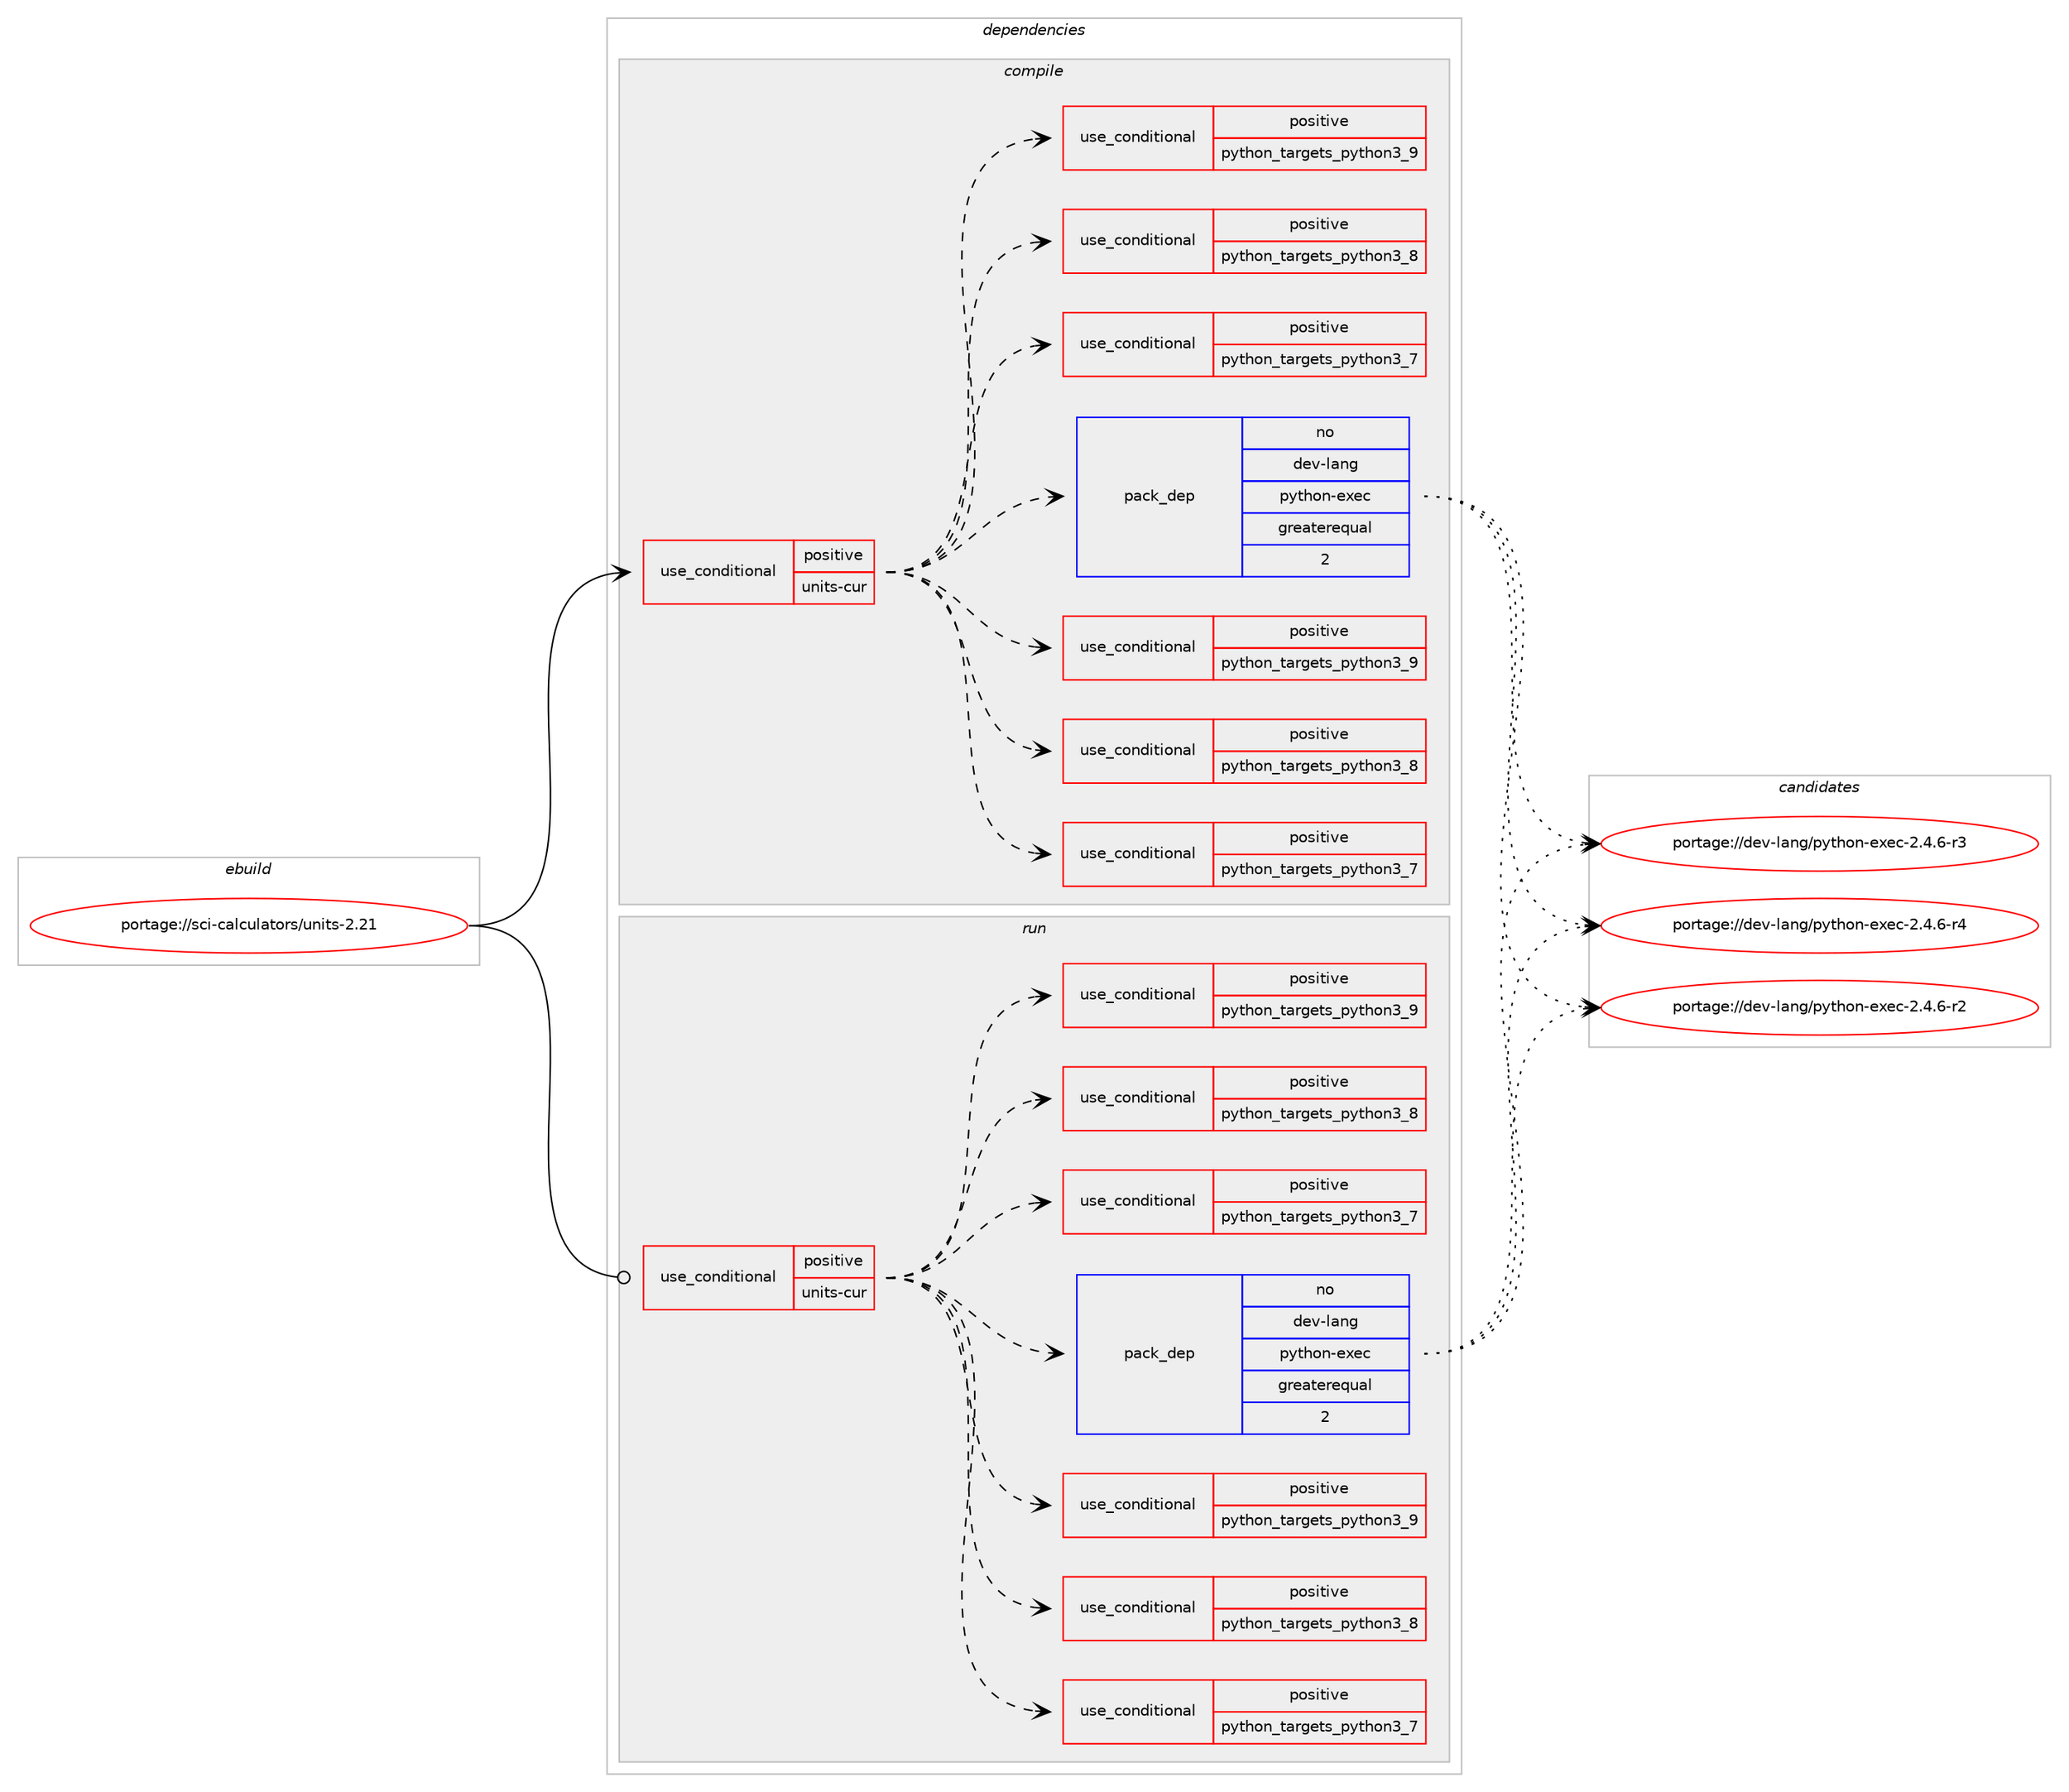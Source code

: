 digraph prolog {

# *************
# Graph options
# *************

newrank=true;
concentrate=true;
compound=true;
graph [rankdir=LR,fontname=Helvetica,fontsize=10,ranksep=1.5];#, ranksep=2.5, nodesep=0.2];
edge  [arrowhead=vee];
node  [fontname=Helvetica,fontsize=10];

# **********
# The ebuild
# **********

subgraph cluster_leftcol {
color=gray;
rank=same;
label=<<i>ebuild</i>>;
id [label="portage://sci-calculators/units-2.21", color=red, width=4, href="../sci-calculators/units-2.21.svg"];
}

# ****************
# The dependencies
# ****************

subgraph cluster_midcol {
color=gray;
label=<<i>dependencies</i>>;
subgraph cluster_compile {
fillcolor="#eeeeee";
style=filled;
label=<<i>compile</i>>;
subgraph cond1480 {
dependency2136 [label=<<TABLE BORDER="0" CELLBORDER="1" CELLSPACING="0" CELLPADDING="4"><TR><TD ROWSPAN="3" CELLPADDING="10">use_conditional</TD></TR><TR><TD>positive</TD></TR><TR><TD>units-cur</TD></TR></TABLE>>, shape=none, color=red];
subgraph cond1481 {
dependency2137 [label=<<TABLE BORDER="0" CELLBORDER="1" CELLSPACING="0" CELLPADDING="4"><TR><TD ROWSPAN="3" CELLPADDING="10">use_conditional</TD></TR><TR><TD>positive</TD></TR><TR><TD>python_targets_python3_7</TD></TR></TABLE>>, shape=none, color=red];
# *** BEGIN UNKNOWN DEPENDENCY TYPE (TODO) ***
# dependency2137 -> package_dependency(portage://sci-calculators/units-2.21,install,no,dev-lang,python,none,[,,],[slot(3.7)],[])
# *** END UNKNOWN DEPENDENCY TYPE (TODO) ***

}
dependency2136:e -> dependency2137:w [weight=20,style="dashed",arrowhead="vee"];
subgraph cond1482 {
dependency2138 [label=<<TABLE BORDER="0" CELLBORDER="1" CELLSPACING="0" CELLPADDING="4"><TR><TD ROWSPAN="3" CELLPADDING="10">use_conditional</TD></TR><TR><TD>positive</TD></TR><TR><TD>python_targets_python3_8</TD></TR></TABLE>>, shape=none, color=red];
# *** BEGIN UNKNOWN DEPENDENCY TYPE (TODO) ***
# dependency2138 -> package_dependency(portage://sci-calculators/units-2.21,install,no,dev-lang,python,none,[,,],[slot(3.8)],[])
# *** END UNKNOWN DEPENDENCY TYPE (TODO) ***

}
dependency2136:e -> dependency2138:w [weight=20,style="dashed",arrowhead="vee"];
subgraph cond1483 {
dependency2139 [label=<<TABLE BORDER="0" CELLBORDER="1" CELLSPACING="0" CELLPADDING="4"><TR><TD ROWSPAN="3" CELLPADDING="10">use_conditional</TD></TR><TR><TD>positive</TD></TR><TR><TD>python_targets_python3_9</TD></TR></TABLE>>, shape=none, color=red];
# *** BEGIN UNKNOWN DEPENDENCY TYPE (TODO) ***
# dependency2139 -> package_dependency(portage://sci-calculators/units-2.21,install,no,dev-lang,python,none,[,,],[slot(3.9)],[])
# *** END UNKNOWN DEPENDENCY TYPE (TODO) ***

}
dependency2136:e -> dependency2139:w [weight=20,style="dashed",arrowhead="vee"];
subgraph pack616 {
dependency2140 [label=<<TABLE BORDER="0" CELLBORDER="1" CELLSPACING="0" CELLPADDING="4" WIDTH="220"><TR><TD ROWSPAN="6" CELLPADDING="30">pack_dep</TD></TR><TR><TD WIDTH="110">no</TD></TR><TR><TD>dev-lang</TD></TR><TR><TD>python-exec</TD></TR><TR><TD>greaterequal</TD></TR><TR><TD>2</TD></TR></TABLE>>, shape=none, color=blue];
}
dependency2136:e -> dependency2140:w [weight=20,style="dashed",arrowhead="vee"];
subgraph cond1484 {
dependency2141 [label=<<TABLE BORDER="0" CELLBORDER="1" CELLSPACING="0" CELLPADDING="4"><TR><TD ROWSPAN="3" CELLPADDING="10">use_conditional</TD></TR><TR><TD>positive</TD></TR><TR><TD>python_targets_python3_7</TD></TR></TABLE>>, shape=none, color=red];
# *** BEGIN UNKNOWN DEPENDENCY TYPE (TODO) ***
# dependency2141 -> package_dependency(portage://sci-calculators/units-2.21,install,no,dev-python,future,none,[,,],[],[use(optenable(python_targets_python3_7),negative),use(disable(python_single_target_python3_7),negative),use(optenable(python_targets_python3_8),negative),use(disable(python_single_target_python3_8),negative),use(optenable(python_targets_python3_9),negative),use(disable(python_single_target_python3_9),negative)])
# *** END UNKNOWN DEPENDENCY TYPE (TODO) ***

# *** BEGIN UNKNOWN DEPENDENCY TYPE (TODO) ***
# dependency2141 -> package_dependency(portage://sci-calculators/units-2.21,install,no,dev-python,requests,none,[,,],[],[use(optenable(python_targets_python3_7),negative),use(disable(python_single_target_python3_7),negative),use(optenable(python_targets_python3_8),negative),use(disable(python_single_target_python3_8),negative),use(optenable(python_targets_python3_9),negative),use(disable(python_single_target_python3_9),negative)])
# *** END UNKNOWN DEPENDENCY TYPE (TODO) ***

}
dependency2136:e -> dependency2141:w [weight=20,style="dashed",arrowhead="vee"];
subgraph cond1485 {
dependency2142 [label=<<TABLE BORDER="0" CELLBORDER="1" CELLSPACING="0" CELLPADDING="4"><TR><TD ROWSPAN="3" CELLPADDING="10">use_conditional</TD></TR><TR><TD>positive</TD></TR><TR><TD>python_targets_python3_8</TD></TR></TABLE>>, shape=none, color=red];
# *** BEGIN UNKNOWN DEPENDENCY TYPE (TODO) ***
# dependency2142 -> package_dependency(portage://sci-calculators/units-2.21,install,no,dev-python,future,none,[,,],[],[use(optenable(python_targets_python3_7),negative),use(disable(python_single_target_python3_7),negative),use(optenable(python_targets_python3_8),negative),use(disable(python_single_target_python3_8),negative),use(optenable(python_targets_python3_9),negative),use(disable(python_single_target_python3_9),negative)])
# *** END UNKNOWN DEPENDENCY TYPE (TODO) ***

# *** BEGIN UNKNOWN DEPENDENCY TYPE (TODO) ***
# dependency2142 -> package_dependency(portage://sci-calculators/units-2.21,install,no,dev-python,requests,none,[,,],[],[use(optenable(python_targets_python3_7),negative),use(disable(python_single_target_python3_7),negative),use(optenable(python_targets_python3_8),negative),use(disable(python_single_target_python3_8),negative),use(optenable(python_targets_python3_9),negative),use(disable(python_single_target_python3_9),negative)])
# *** END UNKNOWN DEPENDENCY TYPE (TODO) ***

}
dependency2136:e -> dependency2142:w [weight=20,style="dashed",arrowhead="vee"];
subgraph cond1486 {
dependency2143 [label=<<TABLE BORDER="0" CELLBORDER="1" CELLSPACING="0" CELLPADDING="4"><TR><TD ROWSPAN="3" CELLPADDING="10">use_conditional</TD></TR><TR><TD>positive</TD></TR><TR><TD>python_targets_python3_9</TD></TR></TABLE>>, shape=none, color=red];
# *** BEGIN UNKNOWN DEPENDENCY TYPE (TODO) ***
# dependency2143 -> package_dependency(portage://sci-calculators/units-2.21,install,no,dev-python,future,none,[,,],[],[use(optenable(python_targets_python3_7),negative),use(disable(python_single_target_python3_7),negative),use(optenable(python_targets_python3_8),negative),use(disable(python_single_target_python3_8),negative),use(optenable(python_targets_python3_9),negative),use(disable(python_single_target_python3_9),negative)])
# *** END UNKNOWN DEPENDENCY TYPE (TODO) ***

# *** BEGIN UNKNOWN DEPENDENCY TYPE (TODO) ***
# dependency2143 -> package_dependency(portage://sci-calculators/units-2.21,install,no,dev-python,requests,none,[,,],[],[use(optenable(python_targets_python3_7),negative),use(disable(python_single_target_python3_7),negative),use(optenable(python_targets_python3_8),negative),use(disable(python_single_target_python3_8),negative),use(optenable(python_targets_python3_9),negative),use(disable(python_single_target_python3_9),negative)])
# *** END UNKNOWN DEPENDENCY TYPE (TODO) ***

}
dependency2136:e -> dependency2143:w [weight=20,style="dashed",arrowhead="vee"];
}
id:e -> dependency2136:w [weight=20,style="solid",arrowhead="vee"];
# *** BEGIN UNKNOWN DEPENDENCY TYPE (TODO) ***
# id -> package_dependency(portage://sci-calculators/units-2.21,install,no,sys-libs,readline,none,[,,],any_same_slot,[])
# *** END UNKNOWN DEPENDENCY TYPE (TODO) ***

}
subgraph cluster_compileandrun {
fillcolor="#eeeeee";
style=filled;
label=<<i>compile and run</i>>;
}
subgraph cluster_run {
fillcolor="#eeeeee";
style=filled;
label=<<i>run</i>>;
subgraph cond1487 {
dependency2144 [label=<<TABLE BORDER="0" CELLBORDER="1" CELLSPACING="0" CELLPADDING="4"><TR><TD ROWSPAN="3" CELLPADDING="10">use_conditional</TD></TR><TR><TD>positive</TD></TR><TR><TD>units-cur</TD></TR></TABLE>>, shape=none, color=red];
subgraph cond1488 {
dependency2145 [label=<<TABLE BORDER="0" CELLBORDER="1" CELLSPACING="0" CELLPADDING="4"><TR><TD ROWSPAN="3" CELLPADDING="10">use_conditional</TD></TR><TR><TD>positive</TD></TR><TR><TD>python_targets_python3_7</TD></TR></TABLE>>, shape=none, color=red];
# *** BEGIN UNKNOWN DEPENDENCY TYPE (TODO) ***
# dependency2145 -> package_dependency(portage://sci-calculators/units-2.21,run,no,dev-lang,python,none,[,,],[slot(3.7)],[])
# *** END UNKNOWN DEPENDENCY TYPE (TODO) ***

}
dependency2144:e -> dependency2145:w [weight=20,style="dashed",arrowhead="vee"];
subgraph cond1489 {
dependency2146 [label=<<TABLE BORDER="0" CELLBORDER="1" CELLSPACING="0" CELLPADDING="4"><TR><TD ROWSPAN="3" CELLPADDING="10">use_conditional</TD></TR><TR><TD>positive</TD></TR><TR><TD>python_targets_python3_8</TD></TR></TABLE>>, shape=none, color=red];
# *** BEGIN UNKNOWN DEPENDENCY TYPE (TODO) ***
# dependency2146 -> package_dependency(portage://sci-calculators/units-2.21,run,no,dev-lang,python,none,[,,],[slot(3.8)],[])
# *** END UNKNOWN DEPENDENCY TYPE (TODO) ***

}
dependency2144:e -> dependency2146:w [weight=20,style="dashed",arrowhead="vee"];
subgraph cond1490 {
dependency2147 [label=<<TABLE BORDER="0" CELLBORDER="1" CELLSPACING="0" CELLPADDING="4"><TR><TD ROWSPAN="3" CELLPADDING="10">use_conditional</TD></TR><TR><TD>positive</TD></TR><TR><TD>python_targets_python3_9</TD></TR></TABLE>>, shape=none, color=red];
# *** BEGIN UNKNOWN DEPENDENCY TYPE (TODO) ***
# dependency2147 -> package_dependency(portage://sci-calculators/units-2.21,run,no,dev-lang,python,none,[,,],[slot(3.9)],[])
# *** END UNKNOWN DEPENDENCY TYPE (TODO) ***

}
dependency2144:e -> dependency2147:w [weight=20,style="dashed",arrowhead="vee"];
subgraph pack617 {
dependency2148 [label=<<TABLE BORDER="0" CELLBORDER="1" CELLSPACING="0" CELLPADDING="4" WIDTH="220"><TR><TD ROWSPAN="6" CELLPADDING="30">pack_dep</TD></TR><TR><TD WIDTH="110">no</TD></TR><TR><TD>dev-lang</TD></TR><TR><TD>python-exec</TD></TR><TR><TD>greaterequal</TD></TR><TR><TD>2</TD></TR></TABLE>>, shape=none, color=blue];
}
dependency2144:e -> dependency2148:w [weight=20,style="dashed",arrowhead="vee"];
subgraph cond1491 {
dependency2149 [label=<<TABLE BORDER="0" CELLBORDER="1" CELLSPACING="0" CELLPADDING="4"><TR><TD ROWSPAN="3" CELLPADDING="10">use_conditional</TD></TR><TR><TD>positive</TD></TR><TR><TD>python_targets_python3_7</TD></TR></TABLE>>, shape=none, color=red];
# *** BEGIN UNKNOWN DEPENDENCY TYPE (TODO) ***
# dependency2149 -> package_dependency(portage://sci-calculators/units-2.21,run,no,dev-python,future,none,[,,],[],[use(optenable(python_targets_python3_7),negative),use(disable(python_single_target_python3_7),negative),use(optenable(python_targets_python3_8),negative),use(disable(python_single_target_python3_8),negative),use(optenable(python_targets_python3_9),negative),use(disable(python_single_target_python3_9),negative)])
# *** END UNKNOWN DEPENDENCY TYPE (TODO) ***

# *** BEGIN UNKNOWN DEPENDENCY TYPE (TODO) ***
# dependency2149 -> package_dependency(portage://sci-calculators/units-2.21,run,no,dev-python,requests,none,[,,],[],[use(optenable(python_targets_python3_7),negative),use(disable(python_single_target_python3_7),negative),use(optenable(python_targets_python3_8),negative),use(disable(python_single_target_python3_8),negative),use(optenable(python_targets_python3_9),negative),use(disable(python_single_target_python3_9),negative)])
# *** END UNKNOWN DEPENDENCY TYPE (TODO) ***

}
dependency2144:e -> dependency2149:w [weight=20,style="dashed",arrowhead="vee"];
subgraph cond1492 {
dependency2150 [label=<<TABLE BORDER="0" CELLBORDER="1" CELLSPACING="0" CELLPADDING="4"><TR><TD ROWSPAN="3" CELLPADDING="10">use_conditional</TD></TR><TR><TD>positive</TD></TR><TR><TD>python_targets_python3_8</TD></TR></TABLE>>, shape=none, color=red];
# *** BEGIN UNKNOWN DEPENDENCY TYPE (TODO) ***
# dependency2150 -> package_dependency(portage://sci-calculators/units-2.21,run,no,dev-python,future,none,[,,],[],[use(optenable(python_targets_python3_7),negative),use(disable(python_single_target_python3_7),negative),use(optenable(python_targets_python3_8),negative),use(disable(python_single_target_python3_8),negative),use(optenable(python_targets_python3_9),negative),use(disable(python_single_target_python3_9),negative)])
# *** END UNKNOWN DEPENDENCY TYPE (TODO) ***

# *** BEGIN UNKNOWN DEPENDENCY TYPE (TODO) ***
# dependency2150 -> package_dependency(portage://sci-calculators/units-2.21,run,no,dev-python,requests,none,[,,],[],[use(optenable(python_targets_python3_7),negative),use(disable(python_single_target_python3_7),negative),use(optenable(python_targets_python3_8),negative),use(disable(python_single_target_python3_8),negative),use(optenable(python_targets_python3_9),negative),use(disable(python_single_target_python3_9),negative)])
# *** END UNKNOWN DEPENDENCY TYPE (TODO) ***

}
dependency2144:e -> dependency2150:w [weight=20,style="dashed",arrowhead="vee"];
subgraph cond1493 {
dependency2151 [label=<<TABLE BORDER="0" CELLBORDER="1" CELLSPACING="0" CELLPADDING="4"><TR><TD ROWSPAN="3" CELLPADDING="10">use_conditional</TD></TR><TR><TD>positive</TD></TR><TR><TD>python_targets_python3_9</TD></TR></TABLE>>, shape=none, color=red];
# *** BEGIN UNKNOWN DEPENDENCY TYPE (TODO) ***
# dependency2151 -> package_dependency(portage://sci-calculators/units-2.21,run,no,dev-python,future,none,[,,],[],[use(optenable(python_targets_python3_7),negative),use(disable(python_single_target_python3_7),negative),use(optenable(python_targets_python3_8),negative),use(disable(python_single_target_python3_8),negative),use(optenable(python_targets_python3_9),negative),use(disable(python_single_target_python3_9),negative)])
# *** END UNKNOWN DEPENDENCY TYPE (TODO) ***

# *** BEGIN UNKNOWN DEPENDENCY TYPE (TODO) ***
# dependency2151 -> package_dependency(portage://sci-calculators/units-2.21,run,no,dev-python,requests,none,[,,],[],[use(optenable(python_targets_python3_7),negative),use(disable(python_single_target_python3_7),negative),use(optenable(python_targets_python3_8),negative),use(disable(python_single_target_python3_8),negative),use(optenable(python_targets_python3_9),negative),use(disable(python_single_target_python3_9),negative)])
# *** END UNKNOWN DEPENDENCY TYPE (TODO) ***

}
dependency2144:e -> dependency2151:w [weight=20,style="dashed",arrowhead="vee"];
}
id:e -> dependency2144:w [weight=20,style="solid",arrowhead="odot"];
# *** BEGIN UNKNOWN DEPENDENCY TYPE (TODO) ***
# id -> package_dependency(portage://sci-calculators/units-2.21,run,no,sys-libs,readline,none,[,,],any_same_slot,[])
# *** END UNKNOWN DEPENDENCY TYPE (TODO) ***

}
}

# **************
# The candidates
# **************

subgraph cluster_choices {
rank=same;
color=gray;
label=<<i>candidates</i>>;

subgraph choice616 {
color=black;
nodesep=1;
choice10010111845108971101034711212111610411111045101120101994550465246544511450 [label="portage://dev-lang/python-exec-2.4.6-r2", color=red, width=4,href="../dev-lang/python-exec-2.4.6-r2.svg"];
choice10010111845108971101034711212111610411111045101120101994550465246544511451 [label="portage://dev-lang/python-exec-2.4.6-r3", color=red, width=4,href="../dev-lang/python-exec-2.4.6-r3.svg"];
choice10010111845108971101034711212111610411111045101120101994550465246544511452 [label="portage://dev-lang/python-exec-2.4.6-r4", color=red, width=4,href="../dev-lang/python-exec-2.4.6-r4.svg"];
dependency2140:e -> choice10010111845108971101034711212111610411111045101120101994550465246544511450:w [style=dotted,weight="100"];
dependency2140:e -> choice10010111845108971101034711212111610411111045101120101994550465246544511451:w [style=dotted,weight="100"];
dependency2140:e -> choice10010111845108971101034711212111610411111045101120101994550465246544511452:w [style=dotted,weight="100"];
}
subgraph choice617 {
color=black;
nodesep=1;
choice10010111845108971101034711212111610411111045101120101994550465246544511450 [label="portage://dev-lang/python-exec-2.4.6-r2", color=red, width=4,href="../dev-lang/python-exec-2.4.6-r2.svg"];
choice10010111845108971101034711212111610411111045101120101994550465246544511451 [label="portage://dev-lang/python-exec-2.4.6-r3", color=red, width=4,href="../dev-lang/python-exec-2.4.6-r3.svg"];
choice10010111845108971101034711212111610411111045101120101994550465246544511452 [label="portage://dev-lang/python-exec-2.4.6-r4", color=red, width=4,href="../dev-lang/python-exec-2.4.6-r4.svg"];
dependency2148:e -> choice10010111845108971101034711212111610411111045101120101994550465246544511450:w [style=dotted,weight="100"];
dependency2148:e -> choice10010111845108971101034711212111610411111045101120101994550465246544511451:w [style=dotted,weight="100"];
dependency2148:e -> choice10010111845108971101034711212111610411111045101120101994550465246544511452:w [style=dotted,weight="100"];
}
}

}
